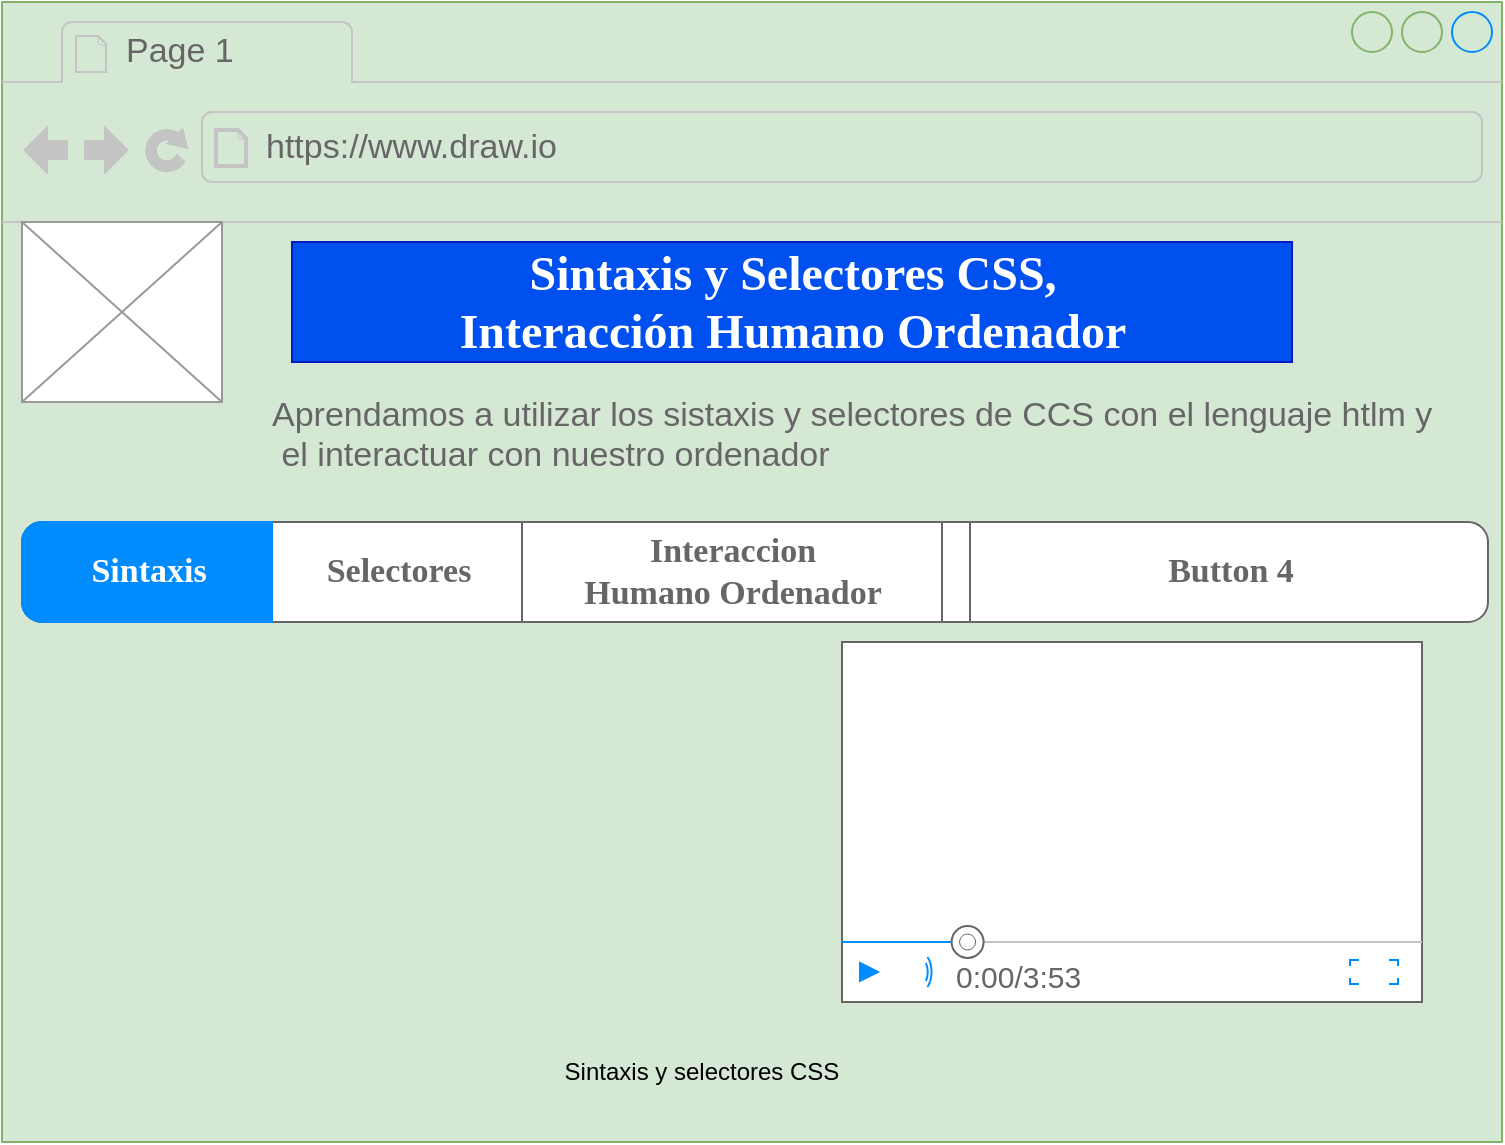 <mxfile version="17.4.6" type="device"><diagram id="z0u4FoifL1BUTzPe_CVG" name="Page-1"><mxGraphModel dx="1042" dy="3053" grid="1" gridSize="10" guides="1" tooltips="1" connect="1" arrows="1" fold="1" page="1" pageScale="1" pageWidth="827" pageHeight="1169" math="0" shadow="0"><root><mxCell id="0"/><mxCell id="1" parent="0"/><mxCell id="pILmEG5sFH0ZNIfZ3cnP-1" value="s" style="strokeWidth=1;shadow=0;dashed=0;align=center;html=1;shape=mxgraph.mockup.containers.browserWindow;rSize=0;strokeColor=#82b366;strokeColor2=#008cff;strokeColor3=#c4c4c4;mainText=,;recursiveResize=0;fillColor=#d5e8d4;" parent="1" vertex="1"><mxGeometry x="10" y="-2338" width="750" height="570" as="geometry"/></mxCell><mxCell id="pILmEG5sFH0ZNIfZ3cnP-2" value="Page 1" style="strokeWidth=1;shadow=0;dashed=0;align=center;html=1;shape=mxgraph.mockup.containers.anchor;fontSize=17;fontColor=#666666;align=left;" parent="pILmEG5sFH0ZNIfZ3cnP-1" vertex="1"><mxGeometry x="60" y="12" width="110" height="26" as="geometry"/></mxCell><mxCell id="pILmEG5sFH0ZNIfZ3cnP-3" value="https://www.draw.io" style="strokeWidth=1;shadow=0;dashed=0;align=center;html=1;shape=mxgraph.mockup.containers.anchor;rSize=0;fontSize=17;fontColor=#666666;align=left;" parent="pILmEG5sFH0ZNIfZ3cnP-1" vertex="1"><mxGeometry x="130" y="60" width="250" height="26" as="geometry"/></mxCell><mxCell id="pILmEG5sFH0ZNIfZ3cnP-4" value="&#10;&#10;Sintaxis y Selectores CSS, &#10;Interacción Humano Ordenador&#10;&#10;" style="text;strokeColor=#001DBC;fillColor=#0050ef;html=1;fontSize=24;fontStyle=1;verticalAlign=middle;align=center;gradientDirection=radial;fontFamily=Verdana;textDirection=ltr;fontColor=#ffffff;" parent="pILmEG5sFH0ZNIfZ3cnP-1" vertex="1"><mxGeometry x="145" y="120" width="500" height="60" as="geometry"/></mxCell><mxCell id="pILmEG5sFH0ZNIfZ3cnP-5" value="" style="verticalLabelPosition=bottom;shadow=0;dashed=0;align=center;html=1;verticalAlign=top;strokeWidth=1;shape=mxgraph.mockup.graphics.simpleIcon;strokeColor=#999999;" parent="pILmEG5sFH0ZNIfZ3cnP-1" vertex="1"><mxGeometry x="10" y="110" width="100" height="90" as="geometry"/></mxCell><mxCell id="pILmEG5sFH0ZNIfZ3cnP-23" value="Sintaxis y selectores CSS" style="text;html=1;strokeColor=none;fillColor=none;align=center;verticalAlign=middle;whiteSpace=wrap;rounded=0;strokeWidth=11;" parent="pILmEG5sFH0ZNIfZ3cnP-1" vertex="1"><mxGeometry x="170" y="520" width="360" height="30" as="geometry"/></mxCell><mxCell id="LigGCumpjYlrS1GJyMnA-4" value="&lt;font style=&quot;vertical-align: inherit&quot;&gt;&lt;font style=&quot;vertical-align: inherit&quot;&gt;Aprendamos a utilizar los sistaxis y selectores de CCS con el lenguaje htlm y &lt;/font&gt;&lt;/font&gt;&lt;br&gt;&lt;font style=&quot;vertical-align: inherit&quot;&gt;&lt;font style=&quot;vertical-align: inherit&quot;&gt;&amp;nbsp;el interactuar con nuestro ordenador&lt;/font&gt;&lt;/font&gt;" style="strokeWidth=1;shadow=0;dashed=0;align=center;html=1;shape=mxgraph.mockup.text.bulletedList;textColor=#666666;mainText=,,,,;textSize=17;bulletStyle=none;strokeColor=none;fillColor=none;align=left;verticalAlign=top;fontSize=17;fontColor=#666666;" parent="pILmEG5sFH0ZNIfZ3cnP-1" vertex="1"><mxGeometry x="133" y="190" width="597" height="50" as="geometry"/></mxCell><mxCell id="AgRambI8CxJrLkR__jec-2" value="" style="strokeWidth=1;shadow=0;dashed=0;align=center;html=1;shape=mxgraph.mockup.rrect;rSize=10;fillColor=#ffffff;strokeColor=#666666;fontFamily=Verdana;fontSize=20;fontColor=#1A1A1A;" parent="pILmEG5sFH0ZNIfZ3cnP-1" vertex="1"><mxGeometry x="10" y="260" width="520" height="50" as="geometry"/></mxCell><mxCell id="AgRambI8CxJrLkR__jec-3" value="Selectores" style="strokeColor=inherit;fillColor=inherit;gradientColor=inherit;strokeWidth=1;shadow=0;dashed=0;align=center;html=1;shape=mxgraph.mockup.rrect;rSize=0;fontSize=17;fontColor=#666666;fontStyle=1;resizeHeight=1;fontFamily=Verdana;" parent="AgRambI8CxJrLkR__jec-2" vertex="1"><mxGeometry width="125" height="50" relative="1" as="geometry"><mxPoint x="125" as="offset"/></mxGeometry></mxCell><mxCell id="AgRambI8CxJrLkR__jec-4" value="Interaccion &lt;br&gt;Humano Ordenador" style="strokeColor=inherit;fillColor=inherit;gradientColor=inherit;strokeWidth=1;shadow=0;dashed=0;align=center;html=1;shape=mxgraph.mockup.rrect;rSize=0;fontSize=17;fontColor=#666666;fontStyle=1;resizeHeight=1;fontFamily=Verdana;" parent="AgRambI8CxJrLkR__jec-2" vertex="1"><mxGeometry width="210" height="50" relative="1" as="geometry"><mxPoint x="250" as="offset"/></mxGeometry></mxCell><mxCell id="AgRambI8CxJrLkR__jec-5" value="Button 4" style="strokeColor=inherit;fillColor=inherit;gradientColor=inherit;strokeWidth=1;shadow=0;dashed=0;align=center;html=1;shape=mxgraph.mockup.rightButton;rSize=10;fontSize=17;fontColor=#666666;fontStyle=1;resizeHeight=1;fontFamily=Verdana;" parent="AgRambI8CxJrLkR__jec-2" vertex="1"><mxGeometry x="1" width="259" height="50" relative="1" as="geometry"><mxPoint x="-46" as="offset"/></mxGeometry></mxCell><mxCell id="AgRambI8CxJrLkR__jec-6" value="Sintaxis" style="strokeWidth=1;shadow=0;dashed=0;align=center;html=1;shape=mxgraph.mockup.leftButton;rSize=10;fontSize=17;fontColor=#ffffff;fontStyle=1;fillColor=#008cff;strokeColor=#008cff;resizeHeight=1;fontFamily=Verdana;" parent="AgRambI8CxJrLkR__jec-2" vertex="1"><mxGeometry width="125" height="50" relative="1" as="geometry"/></mxCell><mxCell id="B0I3_NYErQ7SEXSZFMaT-1" value="" style="shape=image;imageAspect=0;aspect=fixed;verticalLabelPosition=bottom;verticalAlign=top;image=https://www.exasoluciones.com/imagenes/tutoriales/css3/sintaxis-css.png;" vertex="1" parent="pILmEG5sFH0ZNIfZ3cnP-1"><mxGeometry y="370" width="376.31" height="110" as="geometry"/></mxCell><UserObject label="" link="https://www.youtube.com/watch?v=3Hn885fWW3Q" id="B0I3_NYErQ7SEXSZFMaT-2"><mxCell style="verticalLabelPosition=bottom;shadow=0;dashed=0;align=center;html=1;verticalAlign=top;strokeWidth=1;shape=mxgraph.mockup.containers.videoPlayer;strokeColor=#666666;strokeColor2=#008cff;strokeColor3=#c4c4c4;textColor=#666666;fillColor2=#008cff;barHeight=30;barPos=20;" vertex="1" parent="pILmEG5sFH0ZNIfZ3cnP-1"><mxGeometry x="420" y="320" width="290" height="180" as="geometry"/></mxCell></UserObject></root></mxGraphModel></diagram></mxfile>